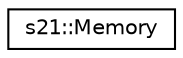 digraph "Graphical Class Hierarchy"
{
 // LATEX_PDF_SIZE
  edge [fontname="Helvetica",fontsize="10",labelfontname="Helvetica",labelfontsize="10"];
  node [fontname="Helvetica",fontsize="10",shape=record];
  rankdir="LR";
  Node0 [label="s21::Memory",height=0.2,width=0.4,color="black", fillcolor="white", style="filled",URL="$classs21_1_1Memory.html",tooltip="A class that acts as a repository for data related to transformations."];
}
